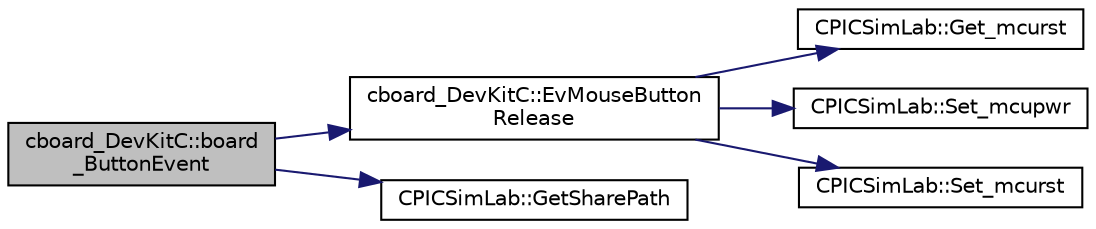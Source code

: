 digraph "cboard_DevKitC::board_ButtonEvent"
{
 // LATEX_PDF_SIZE
  edge [fontname="Helvetica",fontsize="10",labelfontname="Helvetica",labelfontsize="10"];
  node [fontname="Helvetica",fontsize="10",shape=record];
  rankdir="LR";
  Node1 [label="cboard_DevKitC::board\l_ButtonEvent",height=0.2,width=0.4,color="black", fillcolor="grey75", style="filled", fontcolor="black",tooltip="Called when window side controls are activated."];
  Node1 -> Node2 [color="midnightblue",fontsize="10",style="solid",fontname="Helvetica"];
  Node2 [label="cboard_DevKitC::EvMouseButton\lRelease",height=0.2,width=0.4,color="black", fillcolor="white", style="filled",URL="$classcboard___dev_kit_c.html#a19d4431d5fabb84704d6cd7c27a01972",tooltip="Event on the board."];
  Node2 -> Node3 [color="midnightblue",fontsize="10",style="solid",fontname="Helvetica"];
  Node3 [label="CPICSimLab::Get_mcurst",height=0.2,width=0.4,color="black", fillcolor="white", style="filled",URL="$class_c_p_i_c_sim_lab.html#a3c998b79cd110ee1c715811183242513",tooltip="Retunr if microcontroller reset pin is enabled."];
  Node2 -> Node4 [color="midnightblue",fontsize="10",style="solid",fontname="Helvetica"];
  Node4 [label="CPICSimLab::Set_mcupwr",height=0.2,width=0.4,color="black", fillcolor="white", style="filled",URL="$class_c_p_i_c_sim_lab.html#a3d48a79d4835b85f63ff31b2d30a2c7e",tooltip="Set the power status of microcontroller ON/OFF."];
  Node2 -> Node5 [color="midnightblue",fontsize="10",style="solid",fontname="Helvetica"];
  Node5 [label="CPICSimLab::Set_mcurst",height=0.2,width=0.4,color="black", fillcolor="white", style="filled",URL="$class_c_p_i_c_sim_lab.html#a260bf50fe760fe92583b3546e7053c4d",tooltip="Set mcu rst flag (inform simulator about mcu reset state)"];
  Node1 -> Node6 [color="midnightblue",fontsize="10",style="solid",fontname="Helvetica"];
  Node6 [label="CPICSimLab::GetSharePath",height=0.2,width=0.4,color="black", fillcolor="white", style="filled",URL="$class_c_p_i_c_sim_lab.html#a108bb3e8dc99a955b2a7b98f76fedf69",tooltip="Get the file path of resources."];
}
